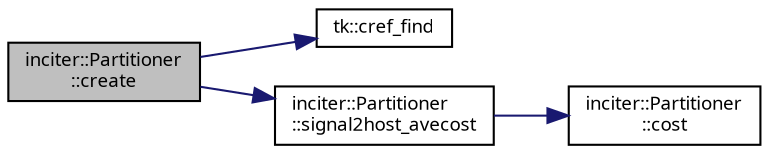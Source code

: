 digraph "inciter::Partitioner::create"
{
 // INTERACTIVE_SVG=YES
  bgcolor="transparent";
  edge [fontname="sans-serif",fontsize="9",labelfontname="sans-serif",labelfontsize="9"];
  node [fontname="sans-serif",fontsize="9",shape=record];
  rankdir="LR";
  Node1 [label="inciter::Partitioner\l::create",height=0.2,width=0.4,color="black", fillcolor="grey75", style="filled", fontcolor="black"];
  Node1 -> Node2 [color="midnightblue",fontsize="9",style="solid",fontname="sans-serif"];
  Node2 [label="tk::cref_find",height=0.2,width=0.4,color="black",URL="$namespacetk.html#a2e002561a68875b091a264eb2a1e5f6c"];
  Node1 -> Node3 [color="midnightblue",fontsize="9",style="solid",fontname="sans-serif"];
  Node3 [label="inciter::Partitioner\l::signal2host_avecost",height=0.2,width=0.4,color="black",URL="$classinciter_1_1_partitioner.html#a7c9ce4cfec526a9d4a4fa5933f332721"];
  Node3 -> Node4 [color="midnightblue",fontsize="9",style="solid",fontname="sans-serif"];
  Node4 [label="inciter::Partitioner\l::cost",height=0.2,width=0.4,color="black",URL="$classinciter_1_1_partitioner.html#ab0c9d7f7df5c42c589e6b0761a999f54"];
}
